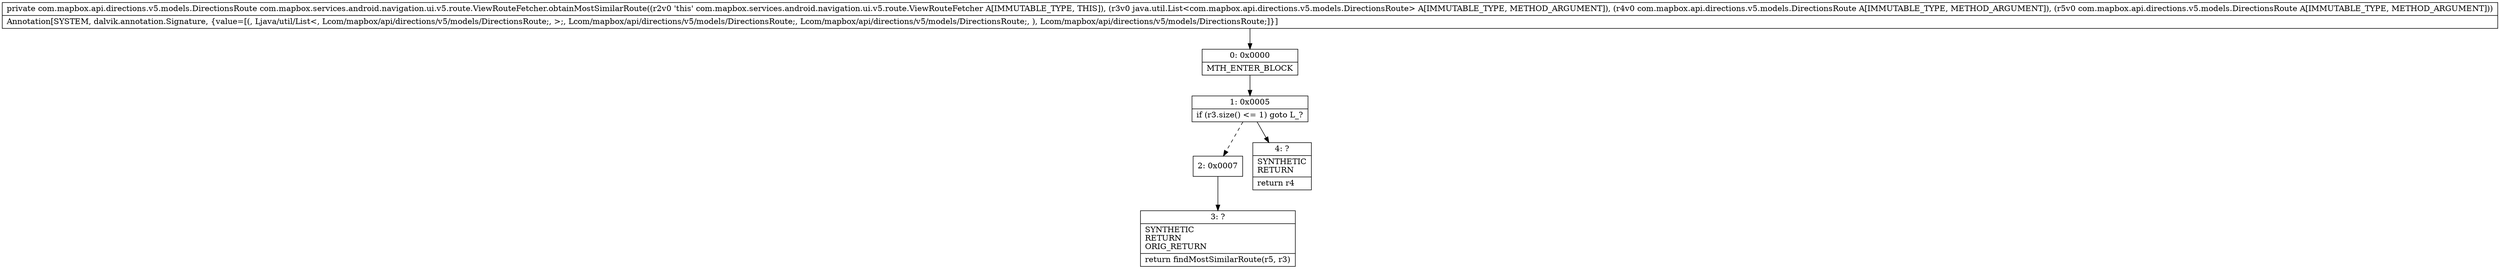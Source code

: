 digraph "CFG forcom.mapbox.services.android.navigation.ui.v5.route.ViewRouteFetcher.obtainMostSimilarRoute(Ljava\/util\/List;Lcom\/mapbox\/api\/directions\/v5\/models\/DirectionsRoute;Lcom\/mapbox\/api\/directions\/v5\/models\/DirectionsRoute;)Lcom\/mapbox\/api\/directions\/v5\/models\/DirectionsRoute;" {
Node_0 [shape=record,label="{0\:\ 0x0000|MTH_ENTER_BLOCK\l}"];
Node_1 [shape=record,label="{1\:\ 0x0005|if (r3.size() \<= 1) goto L_?\l}"];
Node_2 [shape=record,label="{2\:\ 0x0007}"];
Node_3 [shape=record,label="{3\:\ ?|SYNTHETIC\lRETURN\lORIG_RETURN\l|return findMostSimilarRoute(r5, r3)\l}"];
Node_4 [shape=record,label="{4\:\ ?|SYNTHETIC\lRETURN\l|return r4\l}"];
MethodNode[shape=record,label="{private com.mapbox.api.directions.v5.models.DirectionsRoute com.mapbox.services.android.navigation.ui.v5.route.ViewRouteFetcher.obtainMostSimilarRoute((r2v0 'this' com.mapbox.services.android.navigation.ui.v5.route.ViewRouteFetcher A[IMMUTABLE_TYPE, THIS]), (r3v0 java.util.List\<com.mapbox.api.directions.v5.models.DirectionsRoute\> A[IMMUTABLE_TYPE, METHOD_ARGUMENT]), (r4v0 com.mapbox.api.directions.v5.models.DirectionsRoute A[IMMUTABLE_TYPE, METHOD_ARGUMENT]), (r5v0 com.mapbox.api.directions.v5.models.DirectionsRoute A[IMMUTABLE_TYPE, METHOD_ARGUMENT]))  | Annotation[SYSTEM, dalvik.annotation.Signature, \{value=[(, Ljava\/util\/List\<, Lcom\/mapbox\/api\/directions\/v5\/models\/DirectionsRoute;, \>;, Lcom\/mapbox\/api\/directions\/v5\/models\/DirectionsRoute;, Lcom\/mapbox\/api\/directions\/v5\/models\/DirectionsRoute;, ), Lcom\/mapbox\/api\/directions\/v5\/models\/DirectionsRoute;]\}]\l}"];
MethodNode -> Node_0;
Node_0 -> Node_1;
Node_1 -> Node_2[style=dashed];
Node_1 -> Node_4;
Node_2 -> Node_3;
}

